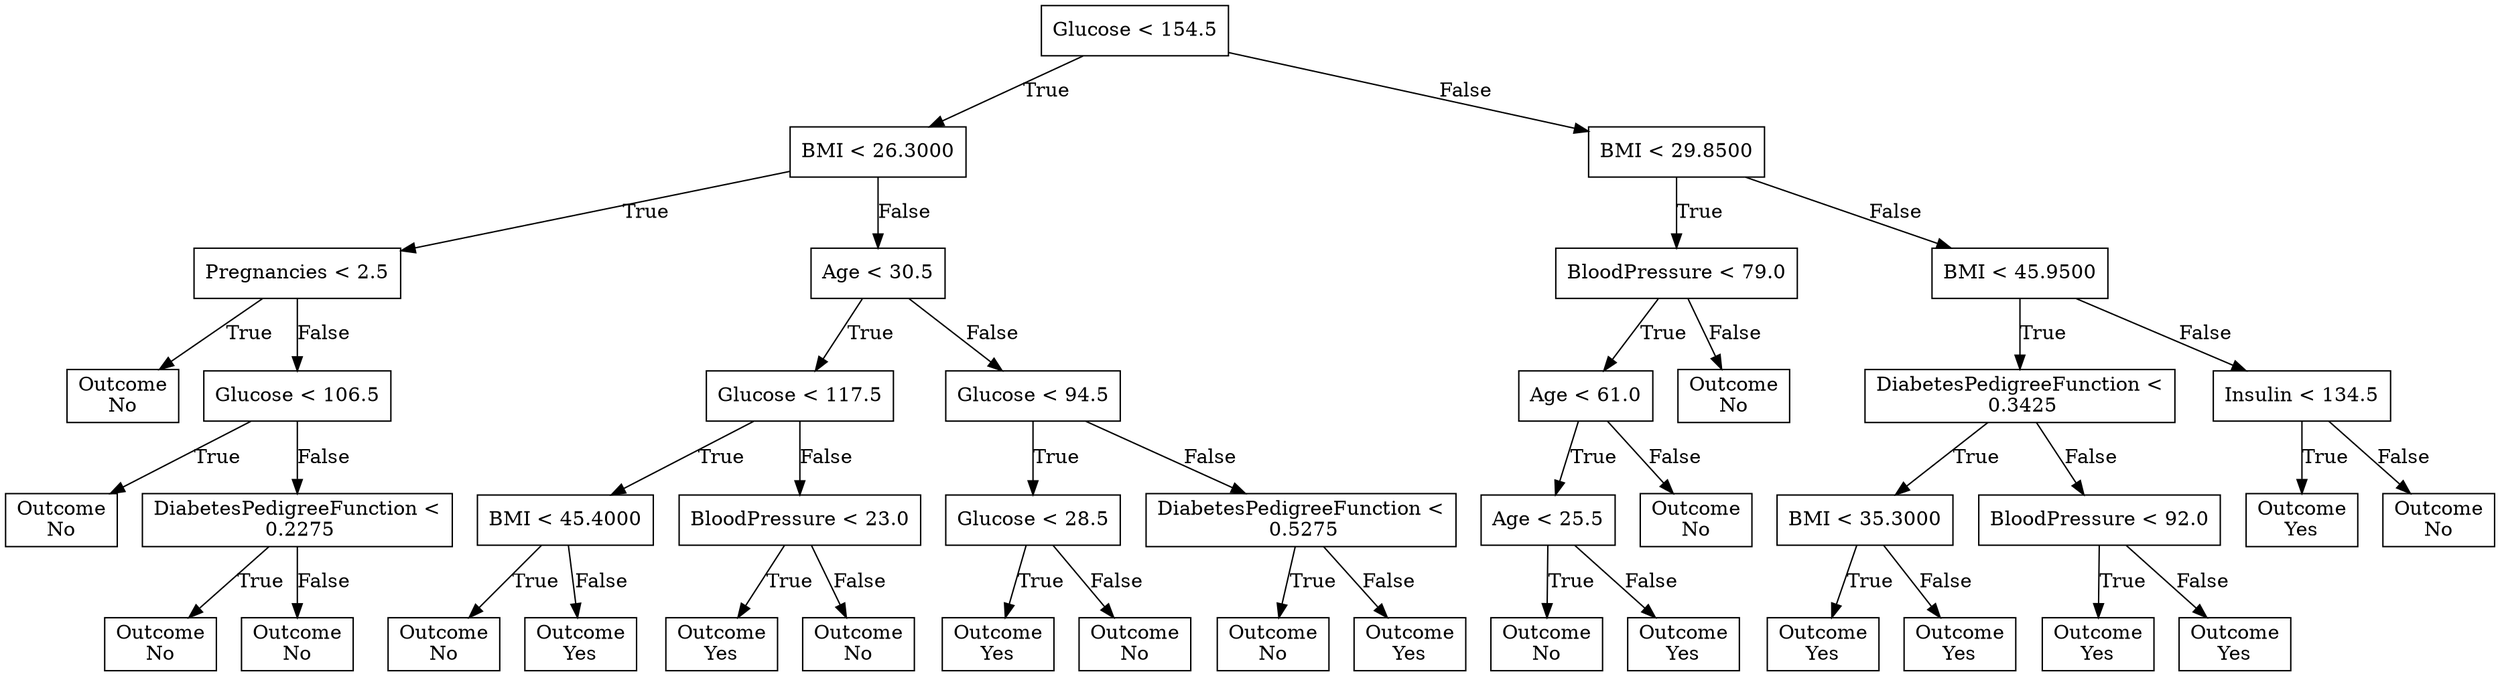 digraph {
	node [shape=box]
	0 [label="Glucose < 154.5"]
	1 [label="BMI < 26.3000"]
	0 -> 1 [label=True]
	2 [label="BMI < 29.8500"]
	0 -> 2 [label=False]
	3 [label="Pregnancies < 2.5"]
	1 -> 3 [label=True]
	4 [label="Age < 30.5"]
	1 -> 4 [label=False]
	5 [label="BloodPressure < 79.0"]
	2 -> 5 [label=True]
	6 [label="BMI < 45.9500"]
	2 -> 6 [label=False]
	7 [label="Outcome
No"]
	3 -> 7 [label=True]
	8 [label="Glucose < 106.5"]
	3 -> 8 [label=False]
	9 [label="Glucose < 117.5"]
	4 -> 9 [label=True]
	10 [label="Glucose < 94.5"]
	4 -> 10 [label=False]
	11 [label="Age < 61.0"]
	5 -> 11 [label=True]
	12 [label="Outcome
No"]
	5 -> 12 [label=False]
	13 [label="DiabetesPedigreeFunction <
 0.3425"]
	6 -> 13 [label=True]
	14 [label="Insulin < 134.5"]
	6 -> 14 [label=False]
	15 [label="Outcome
No"]
	8 -> 15 [label=True]
	16 [label="DiabetesPedigreeFunction <
 0.2275"]
	8 -> 16 [label=False]
	17 [label="BMI < 45.4000"]
	9 -> 17 [label=True]
	18 [label="BloodPressure < 23.0"]
	9 -> 18 [label=False]
	19 [label="Glucose < 28.5"]
	10 -> 19 [label=True]
	20 [label="DiabetesPedigreeFunction <
 0.5275"]
	10 -> 20 [label=False]
	21 [label="Age < 25.5"]
	11 -> 21 [label=True]
	22 [label="Outcome
No"]
	11 -> 22 [label=False]
	23 [label="BMI < 35.3000"]
	13 -> 23 [label=True]
	24 [label="BloodPressure < 92.0"]
	13 -> 24 [label=False]
	25 [label="Outcome
Yes"]
	14 -> 25 [label=True]
	26 [label="Outcome
No"]
	14 -> 26 [label=False]
	27 [label="Outcome
No"]
	16 -> 27 [label=True]
	28 [label="Outcome
No"]
	16 -> 28 [label=False]
	29 [label="Outcome
No"]
	17 -> 29 [label=True]
	30 [label="Outcome
Yes"]
	17 -> 30 [label=False]
	31 [label="Outcome
Yes"]
	18 -> 31 [label=True]
	32 [label="Outcome
No"]
	18 -> 32 [label=False]
	33 [label="Outcome
Yes"]
	19 -> 33 [label=True]
	34 [label="Outcome
No"]
	19 -> 34 [label=False]
	35 [label="Outcome
No"]
	20 -> 35 [label=True]
	36 [label="Outcome
Yes"]
	20 -> 36 [label=False]
	37 [label="Outcome
No"]
	21 -> 37 [label=True]
	38 [label="Outcome
Yes"]
	21 -> 38 [label=False]
	39 [label="Outcome
Yes"]
	23 -> 39 [label=True]
	40 [label="Outcome
Yes"]
	23 -> 40 [label=False]
	41 [label="Outcome
Yes"]
	24 -> 41 [label=True]
	42 [label="Outcome
Yes"]
	24 -> 42 [label=False]
}

